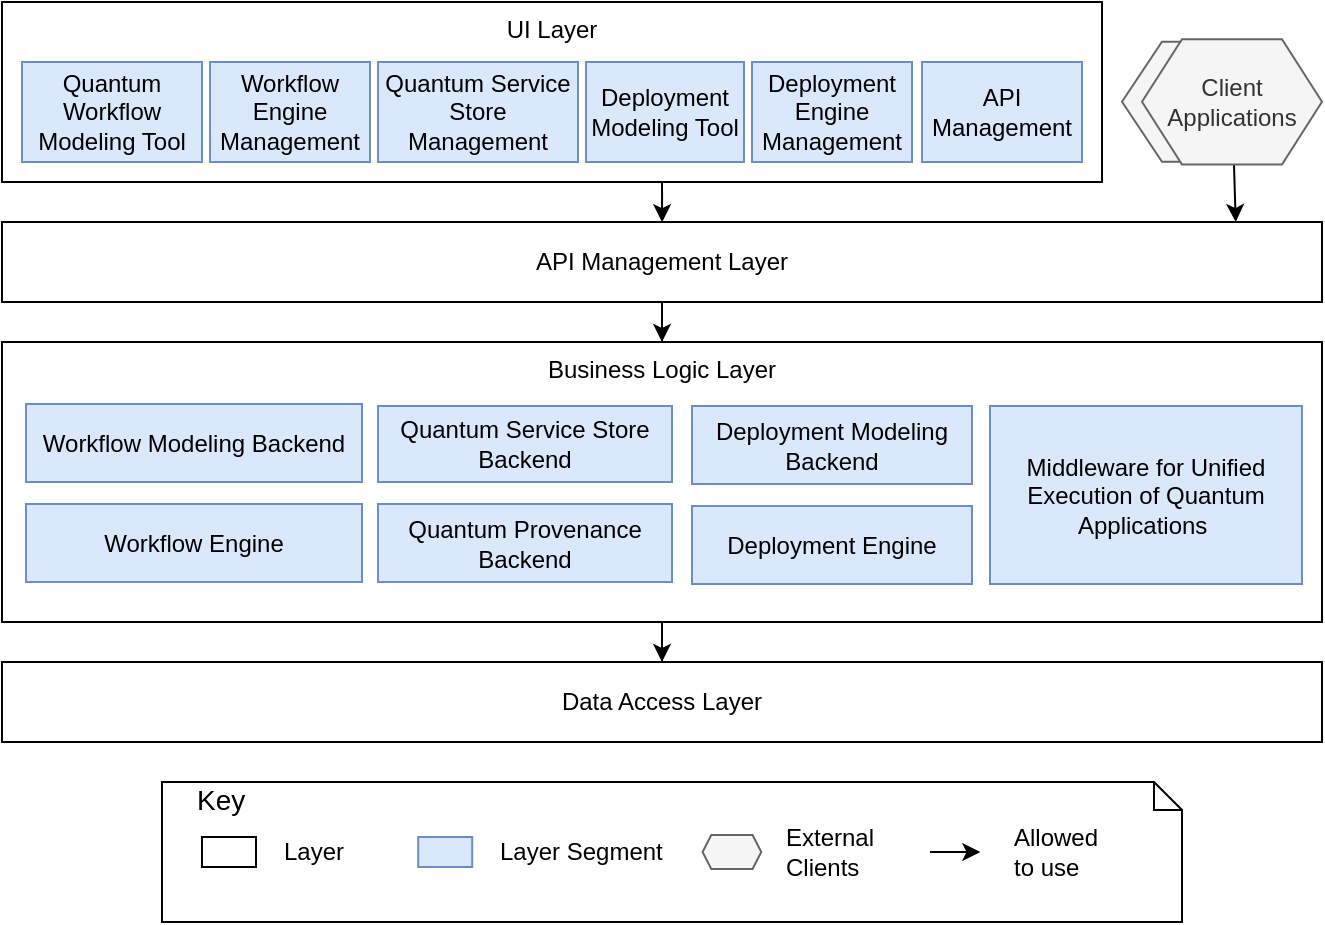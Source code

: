 <mxfile version="21.5.0" type="device" pages="2">
  <diagram id="O9lSWGamnLPQxXDeFuVm" name="Page-1">
    <mxGraphModel dx="1430" dy="1330" grid="1" gridSize="10" guides="1" tooltips="1" connect="1" arrows="1" fold="1" page="1" pageScale="1" pageWidth="827" pageHeight="500" math="0" shadow="0">
      <root>
        <mxCell id="0" />
        <mxCell id="1" parent="0" />
        <mxCell id="poHSqKZHRjuxS-_Pqw1f-6" style="edgeStyle=orthogonalEdgeStyle;rounded=0;orthogonalLoop=1;jettySize=auto;html=1;entryX=0.5;entryY=0;entryDx=0;entryDy=0;" edge="1" parent="1" source="7Qnf5n3l6z1zfRLXETIu-3" target="7Qnf5n3l6z1zfRLXETIu-12">
          <mxGeometry relative="1" as="geometry" />
        </mxCell>
        <mxCell id="7Qnf5n3l6z1zfRLXETIu-3" value="Business Logic Layer" style="rounded=0;whiteSpace=wrap;html=1;horizontal=1;verticalAlign=top;" parent="1" vertex="1">
          <mxGeometry x="410" y="-160" width="660" height="140" as="geometry" />
        </mxCell>
        <mxCell id="poHSqKZHRjuxS-_Pqw1f-4" style="rounded=0;orthogonalLoop=1;jettySize=auto;html=1;entryX=0.417;entryY=0.003;entryDx=0;entryDy=0;entryPerimeter=0;" edge="1" parent="1">
          <mxGeometry relative="1" as="geometry">
            <mxPoint x="740.002" y="-240" as="sourcePoint" />
            <mxPoint x="740.07" y="-219.88" as="targetPoint" />
          </mxGeometry>
        </mxCell>
        <mxCell id="L41VFhDGmCCZCXTKlCgy-1" value="UI Layer" style="rounded=0;whiteSpace=wrap;html=1;horizontal=1;verticalAlign=top;" parent="1" vertex="1">
          <mxGeometry x="410" y="-330" width="550" height="90" as="geometry" />
        </mxCell>
        <mxCell id="L41VFhDGmCCZCXTKlCgy-3" value="Quantum Service &lt;br&gt;Store Management" style="rounded=0;whiteSpace=wrap;html=1;horizontal=1;verticalAlign=middle;fillColor=#dae8fc;strokeColor=#6c8ebf;" parent="1" vertex="1">
          <mxGeometry x="598" y="-300" width="100" height="50" as="geometry" />
        </mxCell>
        <mxCell id="poHSqKZHRjuxS-_Pqw1f-5" style="edgeStyle=orthogonalEdgeStyle;rounded=0;orthogonalLoop=1;jettySize=auto;html=1;entryX=0.5;entryY=0;entryDx=0;entryDy=0;" edge="1" parent="1" source="L41VFhDGmCCZCXTKlCgy-6" target="7Qnf5n3l6z1zfRLXETIu-3">
          <mxGeometry relative="1" as="geometry" />
        </mxCell>
        <mxCell id="L41VFhDGmCCZCXTKlCgy-6" value="API Management Layer" style="rounded=0;whiteSpace=wrap;html=1;horizontal=1;verticalAlign=middle;" parent="1" vertex="1">
          <mxGeometry x="410" y="-220" width="660" height="40" as="geometry" />
        </mxCell>
        <mxCell id="L41VFhDGmCCZCXTKlCgy-23" value="" style="shape=hexagon;perimeter=hexagonPerimeter2;whiteSpace=wrap;html=1;fixedSize=1;fillColor=#f5f5f5;fontColor=#333333;strokeColor=#666666;" parent="1" vertex="1">
          <mxGeometry x="970" y="-310.1" width="90" height="60" as="geometry" />
        </mxCell>
        <mxCell id="L41VFhDGmCCZCXTKlCgy-37" style="rounded=0;orthogonalLoop=1;jettySize=auto;html=1;entryX=0.944;entryY=-0.031;entryDx=0;entryDy=0;entryPerimeter=0;" parent="1" source="L41VFhDGmCCZCXTKlCgy-24" edge="1">
          <mxGeometry relative="1" as="geometry">
            <mxPoint x="1026.88" y="-220" as="targetPoint" />
          </mxGeometry>
        </mxCell>
        <mxCell id="L41VFhDGmCCZCXTKlCgy-24" value="Client &lt;br&gt;Applications" style="shape=hexagon;perimeter=hexagonPerimeter2;whiteSpace=wrap;html=1;fixedSize=1;fillColor=#f5f5f5;fontColor=#333333;strokeColor=#666666;" parent="1" vertex="1">
          <mxGeometry x="980" y="-311.43" width="90" height="62.67" as="geometry" />
        </mxCell>
        <mxCell id="L41VFhDGmCCZCXTKlCgy-27" value="API &lt;br&gt;Management" style="rounded=0;whiteSpace=wrap;html=1;horizontal=1;verticalAlign=middle;fillColor=#dae8fc;strokeColor=#6c8ebf;" parent="1" vertex="1">
          <mxGeometry x="870" y="-300" width="80" height="50" as="geometry" />
        </mxCell>
        <mxCell id="L41VFhDGmCCZCXTKlCgy-28" value="Deployment Modeling Tool" style="rounded=0;whiteSpace=wrap;html=1;horizontal=1;verticalAlign=middle;fillColor=#dae8fc;strokeColor=#6c8ebf;" parent="1" vertex="1">
          <mxGeometry x="702" y="-300" width="79" height="50" as="geometry" />
        </mxCell>
        <mxCell id="L41VFhDGmCCZCXTKlCgy-29" value="Quantum Workflow Modeling Tool" style="rounded=0;whiteSpace=wrap;html=1;horizontal=1;verticalAlign=middle;fillColor=#dae8fc;strokeColor=#6c8ebf;" parent="1" vertex="1">
          <mxGeometry x="420" y="-300" width="90" height="50" as="geometry" />
        </mxCell>
        <mxCell id="L41VFhDGmCCZCXTKlCgy-38" value="Deployment Modeling Backend" style="rounded=0;whiteSpace=wrap;html=1;horizontal=1;verticalAlign=middle;fillColor=#dae8fc;strokeColor=#6c8ebf;" parent="1" vertex="1">
          <mxGeometry x="755" y="-128" width="140" height="39" as="geometry" />
        </mxCell>
        <mxCell id="L41VFhDGmCCZCXTKlCgy-39" value="Workflow Modeling Backend" style="rounded=0;whiteSpace=wrap;html=1;horizontal=1;verticalAlign=middle;fillColor=#dae8fc;strokeColor=#6c8ebf;" parent="1" vertex="1">
          <mxGeometry x="422" y="-129" width="168" height="39" as="geometry" />
        </mxCell>
        <mxCell id="L41VFhDGmCCZCXTKlCgy-40" value="Quantum Service Store Backend" style="rounded=0;whiteSpace=wrap;html=1;horizontal=1;verticalAlign=middle;fillColor=#dae8fc;strokeColor=#6c8ebf;" parent="1" vertex="1">
          <mxGeometry x="598" y="-128" width="147" height="38" as="geometry" />
        </mxCell>
        <mxCell id="7Qnf5n3l6z1zfRLXETIu-5" value="Deployment Engine Management" style="rounded=0;whiteSpace=wrap;html=1;horizontal=1;verticalAlign=middle;fillColor=#dae8fc;strokeColor=#6c8ebf;" parent="1" vertex="1">
          <mxGeometry x="785" y="-300" width="80" height="50" as="geometry" />
        </mxCell>
        <mxCell id="7Qnf5n3l6z1zfRLXETIu-6" value="Workflow Engine Management" style="rounded=0;whiteSpace=wrap;html=1;horizontal=1;verticalAlign=middle;fillColor=#dae8fc;strokeColor=#6c8ebf;" parent="1" vertex="1">
          <mxGeometry x="514" y="-300" width="80" height="50" as="geometry" />
        </mxCell>
        <mxCell id="7Qnf5n3l6z1zfRLXETIu-12" value="Data Access Layer" style="rounded=0;whiteSpace=wrap;html=1;horizontal=1;verticalAlign=middle;" parent="1" vertex="1">
          <mxGeometry x="410" width="660" height="40" as="geometry" />
        </mxCell>
        <mxCell id="7Qnf5n3l6z1zfRLXETIu-14" value="Workflow Engine" style="rounded=0;whiteSpace=wrap;html=1;horizontal=1;verticalAlign=middle;fillColor=#dae8fc;strokeColor=#6c8ebf;" parent="1" vertex="1">
          <mxGeometry x="422" y="-79" width="168" height="39" as="geometry" />
        </mxCell>
        <mxCell id="7Qnf5n3l6z1zfRLXETIu-15" value="Deployment Engine" style="rounded=0;whiteSpace=wrap;html=1;horizontal=1;verticalAlign=middle;fillColor=#dae8fc;strokeColor=#6c8ebf;" parent="1" vertex="1">
          <mxGeometry x="755" y="-78" width="140" height="39" as="geometry" />
        </mxCell>
        <mxCell id="7Qnf5n3l6z1zfRLXETIu-16" value="Quantum Provenance Backend" style="rounded=0;whiteSpace=wrap;html=1;horizontal=1;verticalAlign=middle;fillColor=#dae8fc;strokeColor=#6c8ebf;" parent="1" vertex="1">
          <mxGeometry x="598" y="-79" width="147" height="39" as="geometry" />
        </mxCell>
        <mxCell id="4sx6kofYm7ycBkXYHfvP-7" value="&lt;font style=&quot;font-size: 14px&quot;&gt;&amp;nbsp; &amp;nbsp; Key&lt;/font&gt;" style="shape=note;whiteSpace=wrap;html=1;size=14;verticalAlign=top;align=left;spacingTop=-6;" parent="1" vertex="1">
          <mxGeometry x="490" y="60" width="510" height="70" as="geometry" />
        </mxCell>
        <mxCell id="L41VFhDGmCCZCXTKlCgy-20" value="" style="group" parent="1" vertex="1" connectable="0">
          <mxGeometry x="854" y="80" width="160.29" height="30" as="geometry" />
        </mxCell>
        <mxCell id="L41VFhDGmCCZCXTKlCgy-10" value="Allowed to use" style="text;html=1;strokeColor=none;fillColor=none;align=left;verticalAlign=middle;whiteSpace=wrap;rounded=0;" parent="L41VFhDGmCCZCXTKlCgy-20" vertex="1">
          <mxGeometry x="60.05" width="52.75" height="30" as="geometry" />
        </mxCell>
        <mxCell id="L41VFhDGmCCZCXTKlCgy-11" style="edgeStyle=orthogonalEdgeStyle;rounded=0;orthogonalLoop=1;jettySize=auto;html=1;" parent="L41VFhDGmCCZCXTKlCgy-20" edge="1">
          <mxGeometry relative="1" as="geometry">
            <mxPoint x="20" y="15" as="sourcePoint" />
            <mxPoint x="45.225" y="14.66" as="targetPoint" />
          </mxGeometry>
        </mxCell>
        <mxCell id="L41VFhDGmCCZCXTKlCgy-32" value="" style="group" parent="1" vertex="1" connectable="0">
          <mxGeometry x="618.11" y="80" width="124.063" height="30" as="geometry" />
        </mxCell>
        <mxCell id="L41VFhDGmCCZCXTKlCgy-14" value="" style="html=1;fillColor=#dae8fc;strokeColor=#6c8ebf;" parent="L41VFhDGmCCZCXTKlCgy-32" vertex="1">
          <mxGeometry y="7.5" width="27" height="15" as="geometry" />
        </mxCell>
        <mxCell id="L41VFhDGmCCZCXTKlCgy-15" value="Layer Segment" style="text;html=1;strokeColor=none;fillColor=none;align=left;verticalAlign=middle;whiteSpace=wrap;rounded=0;" parent="L41VFhDGmCCZCXTKlCgy-32" vertex="1">
          <mxGeometry x="38.769" width="85.294" height="30" as="geometry" />
        </mxCell>
        <mxCell id="L41VFhDGmCCZCXTKlCgy-33" value="" style="group" parent="1" vertex="1" connectable="0">
          <mxGeometry x="510" y="80" width="124.063" height="30" as="geometry" />
        </mxCell>
        <mxCell id="4sx6kofYm7ycBkXYHfvP-11" value="" style="html=1;" parent="L41VFhDGmCCZCXTKlCgy-33" vertex="1">
          <mxGeometry y="7.5" width="27" height="15" as="geometry" />
        </mxCell>
        <mxCell id="L41VFhDGmCCZCXTKlCgy-21" value="Layer" style="text;html=1;strokeColor=none;fillColor=none;align=left;verticalAlign=middle;whiteSpace=wrap;rounded=0;" parent="L41VFhDGmCCZCXTKlCgy-33" vertex="1">
          <mxGeometry x="38.769" width="85.294" height="30" as="geometry" />
        </mxCell>
        <mxCell id="L41VFhDGmCCZCXTKlCgy-34" value="" style="group" parent="1" vertex="1" connectable="0">
          <mxGeometry x="760.29" y="80" width="135.53" height="30" as="geometry" />
        </mxCell>
        <mxCell id="L41VFhDGmCCZCXTKlCgy-30" value="" style="shape=hexagon;perimeter=hexagonPerimeter2;whiteSpace=wrap;html=1;fixedSize=1;fillColor=#f5f5f5;fontColor=#333333;strokeColor=#666666;size=4.35;" parent="L41VFhDGmCCZCXTKlCgy-34" vertex="1">
          <mxGeometry y="6.5" width="29.35" height="17" as="geometry" />
        </mxCell>
        <mxCell id="L41VFhDGmCCZCXTKlCgy-31" value="External Clients" style="text;html=1;strokeColor=none;fillColor=none;align=left;verticalAlign=middle;whiteSpace=wrap;rounded=0;" parent="L41VFhDGmCCZCXTKlCgy-34" vertex="1">
          <mxGeometry x="39.95" width="70.05" height="30" as="geometry" />
        </mxCell>
        <mxCell id="poHSqKZHRjuxS-_Pqw1f-3" value="Middleware for Unified Execution of Quantum Applications&amp;nbsp;" style="rounded=0;whiteSpace=wrap;html=1;horizontal=1;verticalAlign=middle;fillColor=#dae8fc;strokeColor=#6c8ebf;" vertex="1" parent="1">
          <mxGeometry x="904" y="-128" width="156" height="89" as="geometry" />
        </mxCell>
      </root>
    </mxGraphModel>
  </diagram>
  <diagram name="Copy of Page-1" id="P5Ai192itOhQK4lvDXqu">
    <mxGraphModel dx="1205" dy="1878" grid="1" gridSize="10" guides="1" tooltips="1" connect="1" arrows="1" fold="1" page="1" pageScale="1" pageWidth="827" pageHeight="1169" math="0" shadow="0">
      <root>
        <mxCell id="y08kRS9JHIY-RtZNMPLM-0" />
        <mxCell id="y08kRS9JHIY-RtZNMPLM-1" parent="y08kRS9JHIY-RtZNMPLM-0" />
        <mxCell id="y08kRS9JHIY-RtZNMPLM-2" style="edgeStyle=orthogonalEdgeStyle;rounded=0;orthogonalLoop=1;jettySize=auto;html=1;startArrow=none;startFill=0;endArrow=classic;endFill=1;fontSize=14;" edge="1" parent="y08kRS9JHIY-RtZNMPLM-1" source="y08kRS9JHIY-RtZNMPLM-4" target="y08kRS9JHIY-RtZNMPLM-20">
          <mxGeometry relative="1" as="geometry" />
        </mxCell>
        <mxCell id="y08kRS9JHIY-RtZNMPLM-3" style="edgeStyle=orthogonalEdgeStyle;rounded=0;orthogonalLoop=1;jettySize=auto;html=1;startArrow=none;startFill=0;endArrow=classic;endFill=1;fontSize=14;" edge="1" parent="y08kRS9JHIY-RtZNMPLM-1" source="y08kRS9JHIY-RtZNMPLM-4" target="y08kRS9JHIY-RtZNMPLM-33">
          <mxGeometry relative="1" as="geometry">
            <Array as="points">
              <mxPoint x="360" y="110" />
              <mxPoint x="360" y="110" />
            </Array>
          </mxGeometry>
        </mxCell>
        <mxCell id="y08kRS9JHIY-RtZNMPLM-4" value="&lt;p style=&quot;margin: 6px 0px 0px; font-size: 14px;&quot;&gt;&lt;b style=&quot;font-size: 14px;&quot;&gt;RADON IDE&lt;/b&gt;&lt;/p&gt;" style="align=center;overflow=fill;html=1;rotation=0;fillColor=#d5e8d4;strokeColor=#82b366;horizontal=0;verticalAlign=middle;labelPosition=center;verticalLabelPosition=middle;fontSize=14;" vertex="1" parent="y08kRS9JHIY-RtZNMPLM-1">
          <mxGeometry x="440" y="-90" width="80" height="380" as="geometry" />
        </mxCell>
        <mxCell id="y08kRS9JHIY-RtZNMPLM-5" value="" style="shape=component;jettyWidth=8;jettyHeight=4;rotation=0;fontSize=14;" vertex="1" parent="y08kRS9JHIY-RtZNMPLM-4">
          <mxGeometry x="1" width="20" height="20" relative="1" as="geometry">
            <mxPoint x="-24" y="4" as="offset" />
          </mxGeometry>
        </mxCell>
        <mxCell id="y08kRS9JHIY-RtZNMPLM-6" style="edgeStyle=orthogonalEdgeStyle;rounded=0;orthogonalLoop=1;jettySize=auto;html=1;startArrow=classic;startFill=1;endArrow=none;endFill=0;fontSize=14;" edge="1" parent="y08kRS9JHIY-RtZNMPLM-1" source="y08kRS9JHIY-RtZNMPLM-7" target="y08kRS9JHIY-RtZNMPLM-4">
          <mxGeometry relative="1" as="geometry" />
        </mxCell>
        <mxCell id="y08kRS9JHIY-RtZNMPLM-7" value="&lt;p style=&quot;margin: 6px 0px 0px; text-align: center; font-size: 14px;&quot;&gt;&lt;b style=&quot;font-size: 14px;&quot;&gt;Constraint Definition&amp;nbsp;&lt;/b&gt;&lt;/p&gt;&lt;p style=&quot;margin: 6px 0px 0px; text-align: center; font-size: 14px;&quot;&gt;&lt;b style=&quot;font-size: 14px;&quot;&gt;Language tool&lt;/b&gt;&lt;/p&gt;" style="align=left;overflow=fill;html=1;fillColor=#d5e8d4;strokeColor=#82b366;fontSize=14;" vertex="1" parent="y08kRS9JHIY-RtZNMPLM-1">
          <mxGeometry x="600" y="-40" width="180" height="50" as="geometry" />
        </mxCell>
        <mxCell id="y08kRS9JHIY-RtZNMPLM-8" value="" style="shape=component;jettyWidth=8;jettyHeight=4;fontSize=14;" vertex="1" parent="y08kRS9JHIY-RtZNMPLM-7">
          <mxGeometry x="1" width="20" height="20" relative="1" as="geometry">
            <mxPoint x="-24" y="4" as="offset" />
          </mxGeometry>
        </mxCell>
        <mxCell id="y08kRS9JHIY-RtZNMPLM-9" value="" style="edgeStyle=orthogonalEdgeStyle;rounded=0;orthogonalLoop=1;jettySize=auto;html=1;startArrow=classic;startFill=1;fontSize=14;" edge="1" parent="y08kRS9JHIY-RtZNMPLM-1" source="y08kRS9JHIY-RtZNMPLM-11" target="y08kRS9JHIY-RtZNMPLM-7">
          <mxGeometry relative="1" as="geometry">
            <Array as="points">
              <mxPoint x="675" y="40" />
              <mxPoint x="675" y="40" />
            </Array>
          </mxGeometry>
        </mxCell>
        <mxCell id="y08kRS9JHIY-RtZNMPLM-10" style="edgeStyle=orthogonalEdgeStyle;rounded=0;orthogonalLoop=1;jettySize=auto;html=1;entryX=1;entryY=0.5;entryDx=0;entryDy=0;startArrow=classic;startFill=1;endArrow=none;endFill=0;fontSize=14;" edge="1" parent="y08kRS9JHIY-RtZNMPLM-1" source="y08kRS9JHIY-RtZNMPLM-11" target="y08kRS9JHIY-RtZNMPLM-4">
          <mxGeometry relative="1" as="geometry" />
        </mxCell>
        <mxCell id="y08kRS9JHIY-RtZNMPLM-11" value="&lt;p style=&quot;margin: 6px 0px 0px; text-align: center; font-size: 14px;&quot;&gt;&lt;b style=&quot;font-size: 14px;&quot;&gt;Graphical Modelling&lt;/b&gt;&lt;/p&gt;&lt;p style=&quot;margin: 6px 0px 0px; text-align: center; font-size: 14px;&quot;&gt;&lt;b style=&quot;font-size: 14px;&quot;&gt;Tool&lt;/b&gt;&lt;/p&gt;" style="align=left;overflow=fill;html=1;fillColor=#d5e8d4;strokeColor=#82b366;fontSize=14;" vertex="1" parent="y08kRS9JHIY-RtZNMPLM-1">
          <mxGeometry x="600" y="45" width="180" height="45" as="geometry" />
        </mxCell>
        <mxCell id="y08kRS9JHIY-RtZNMPLM-12" value="" style="shape=component;jettyWidth=8;jettyHeight=4;fontSize=14;" vertex="1" parent="y08kRS9JHIY-RtZNMPLM-11">
          <mxGeometry x="1" width="20" height="20" relative="1" as="geometry">
            <mxPoint x="-24" y="4" as="offset" />
          </mxGeometry>
        </mxCell>
        <mxCell id="y08kRS9JHIY-RtZNMPLM-13" value="" style="edgeStyle=orthogonalEdgeStyle;rounded=0;orthogonalLoop=1;jettySize=auto;html=1;startArrow=classic;startFill=1;endArrow=none;endFill=0;fontSize=14;" edge="1" parent="y08kRS9JHIY-RtZNMPLM-1" source="y08kRS9JHIY-RtZNMPLM-15" target="y08kRS9JHIY-RtZNMPLM-4">
          <mxGeometry relative="1" as="geometry" />
        </mxCell>
        <mxCell id="y08kRS9JHIY-RtZNMPLM-14" style="edgeStyle=orthogonalEdgeStyle;rounded=0;orthogonalLoop=1;jettySize=auto;html=1;startArrow=none;startFill=0;endArrow=classic;endFill=1;fontSize=14;" edge="1" parent="y08kRS9JHIY-RtZNMPLM-1" source="y08kRS9JHIY-RtZNMPLM-15" target="y08kRS9JHIY-RtZNMPLM-11">
          <mxGeometry relative="1" as="geometry">
            <Array as="points">
              <mxPoint x="810" y="133" />
              <mxPoint x="810" y="59" />
            </Array>
          </mxGeometry>
        </mxCell>
        <mxCell id="y08kRS9JHIY-RtZNMPLM-15" value="&lt;p style=&quot;margin: 6px 0px 0px; text-align: center; font-size: 14px;&quot;&gt;&lt;b style=&quot;font-size: 14px;&quot;&gt;Decomposition&amp;nbsp;&lt;/b&gt;&lt;/p&gt;&lt;p style=&quot;margin: 6px 0px 0px; text-align: center; font-size: 14px;&quot;&gt;&lt;b style=&quot;font-size: 14px;&quot;&gt;Tool&lt;/b&gt;&lt;/p&gt;" style="align=left;overflow=fill;html=1;fillColor=#d5e8d4;strokeColor=#82b366;fontSize=14;" vertex="1" parent="y08kRS9JHIY-RtZNMPLM-1">
          <mxGeometry x="600" y="110" width="180" height="45" as="geometry" />
        </mxCell>
        <mxCell id="y08kRS9JHIY-RtZNMPLM-16" value="" style="shape=component;jettyWidth=8;jettyHeight=4;fontSize=14;" vertex="1" parent="y08kRS9JHIY-RtZNMPLM-15">
          <mxGeometry x="1" width="20" height="20" relative="1" as="geometry">
            <mxPoint x="-24" y="4" as="offset" />
          </mxGeometry>
        </mxCell>
        <mxCell id="y08kRS9JHIY-RtZNMPLM-17" style="edgeStyle=orthogonalEdgeStyle;rounded=0;orthogonalLoop=1;jettySize=auto;html=1;endArrow=none;endFill=0;startArrow=classic;startFill=1;fontSize=14;" edge="1" parent="y08kRS9JHIY-RtZNMPLM-1" source="y08kRS9JHIY-RtZNMPLM-18" target="y08kRS9JHIY-RtZNMPLM-4">
          <mxGeometry relative="1" as="geometry" />
        </mxCell>
        <mxCell id="y08kRS9JHIY-RtZNMPLM-18" value="&lt;p style=&quot;margin: 6px 0px 0px; text-align: center; font-size: 14px;&quot;&gt;&lt;b style=&quot;font-size: 14px;&quot;&gt;Defect Prediction Tool&lt;/b&gt;&lt;/p&gt;" style="align=left;overflow=fill;html=1;fillColor=#d5e8d4;strokeColor=#82b366;fontSize=14;" vertex="1" parent="y08kRS9JHIY-RtZNMPLM-1">
          <mxGeometry x="600" y="170" width="180" height="50" as="geometry" />
        </mxCell>
        <mxCell id="y08kRS9JHIY-RtZNMPLM-19" value="" style="shape=component;jettyWidth=8;jettyHeight=4;fontSize=14;" vertex="1" parent="y08kRS9JHIY-RtZNMPLM-18">
          <mxGeometry x="1" width="20" height="20" relative="1" as="geometry">
            <mxPoint x="-24" y="4" as="offset" />
          </mxGeometry>
        </mxCell>
        <mxCell id="y08kRS9JHIY-RtZNMPLM-20" value="&lt;p style=&quot;margin: 6px 0px 0px; text-align: center; font-size: 14px;&quot;&gt;&lt;b style=&quot;font-size: 14px;&quot;&gt;Verification Tool&lt;/b&gt;&lt;/p&gt;" style="align=left;overflow=fill;html=1;fillColor=#d5e8d4;strokeColor=#82b366;fontSize=14;" vertex="1" parent="y08kRS9JHIY-RtZNMPLM-1">
          <mxGeometry x="600" y="240" width="180" height="40" as="geometry" />
        </mxCell>
        <mxCell id="y08kRS9JHIY-RtZNMPLM-21" value="" style="shape=component;jettyWidth=8;jettyHeight=4;fontSize=14;" vertex="1" parent="y08kRS9JHIY-RtZNMPLM-20">
          <mxGeometry x="1" width="20" height="20" relative="1" as="geometry">
            <mxPoint x="-24" y="4" as="offset" />
          </mxGeometry>
        </mxCell>
        <mxCell id="y08kRS9JHIY-RtZNMPLM-22" style="edgeStyle=orthogonalEdgeStyle;rounded=0;orthogonalLoop=1;jettySize=auto;html=1;entryX=1;entryY=0.5;entryDx=0;entryDy=0;startArrow=classic;startFill=1;endArrow=none;endFill=0;fontSize=14;" edge="1" parent="y08kRS9JHIY-RtZNMPLM-1" source="y08kRS9JHIY-RtZNMPLM-23" target="y08kRS9JHIY-RtZNMPLM-4">
          <mxGeometry relative="1" as="geometry" />
        </mxCell>
        <mxCell id="y08kRS9JHIY-RtZNMPLM-23" value="&lt;p style=&quot;margin: 6px 0px 0px; text-align: center; font-size: 14px;&quot;&gt;&lt;b style=&quot;font-size: 14px;&quot;&gt;Continuous Testing&amp;nbsp;&lt;/b&gt;&lt;/p&gt;&lt;p style=&quot;margin: 6px 0px 0px; text-align: center; font-size: 14px;&quot;&gt;&lt;b style=&quot;font-size: 14px;&quot;&gt;Tool&lt;/b&gt;&lt;/p&gt;" style="align=left;overflow=fill;html=1;fillColor=#d5e8d4;strokeColor=#82b366;fontSize=14;" vertex="1" parent="y08kRS9JHIY-RtZNMPLM-1">
          <mxGeometry x="600" y="300" width="180" height="40" as="geometry" />
        </mxCell>
        <mxCell id="y08kRS9JHIY-RtZNMPLM-24" value="" style="shape=component;jettyWidth=8;jettyHeight=4;fontSize=14;" vertex="1" parent="y08kRS9JHIY-RtZNMPLM-23">
          <mxGeometry x="1" width="20" height="20" relative="1" as="geometry">
            <mxPoint x="-24" y="4" as="offset" />
          </mxGeometry>
        </mxCell>
        <mxCell id="y08kRS9JHIY-RtZNMPLM-25" value="" style="group;fontSize=14;" vertex="1" connectable="0" parent="y08kRS9JHIY-RtZNMPLM-1">
          <mxGeometry x="524" y="-240" width="322" height="100" as="geometry" />
        </mxCell>
        <mxCell id="y08kRS9JHIY-RtZNMPLM-26" value="Note" style="shape=note;whiteSpace=wrap;html=1;size=14;verticalAlign=top;align=left;spacingTop=-6;fontSize=14;" vertex="1" parent="y08kRS9JHIY-RtZNMPLM-25">
          <mxGeometry width="322" height="100" as="geometry" />
        </mxCell>
        <mxCell id="y08kRS9JHIY-RtZNMPLM-27" value="" style="html=1;fillColor=#d5e8d4;strokeColor=#82b366;fontSize=14;" vertex="1" parent="y08kRS9JHIY-RtZNMPLM-25">
          <mxGeometry x="29" y="20" width="20" height="20" as="geometry" />
        </mxCell>
        <mxCell id="y08kRS9JHIY-RtZNMPLM-28" value="Design/Development time components" style="text;align=center;fontStyle=0;verticalAlign=middle;spacingLeft=3;spacingRight=3;strokeColor=none;rotatable=0;points=[[0,0.5],[1,0.5]];portConstraint=eastwest;fontSize=14;" vertex="1" parent="y08kRS9JHIY-RtZNMPLM-25">
          <mxGeometry x="142" y="14" width="80" height="26" as="geometry" />
        </mxCell>
        <mxCell id="y08kRS9JHIY-RtZNMPLM-29" value="" style="html=1;fillColor=#dae8fc;strokeColor=#6c8ebf;fontSize=14;" vertex="1" parent="y08kRS9JHIY-RtZNMPLM-25">
          <mxGeometry x="29" y="60" width="20" height="20" as="geometry" />
        </mxCell>
        <mxCell id="y08kRS9JHIY-RtZNMPLM-30" value="Runtime components" style="text;align=center;fontStyle=0;verticalAlign=middle;spacingLeft=3;spacingRight=3;strokeColor=none;rotatable=0;points=[[0,0.5],[1,0.5]];portConstraint=eastwest;fontSize=14;" vertex="1" parent="y08kRS9JHIY-RtZNMPLM-25">
          <mxGeometry x="102" y="60" width="80" height="26" as="geometry" />
        </mxCell>
        <mxCell id="y08kRS9JHIY-RtZNMPLM-31" style="edgeStyle=orthogonalEdgeStyle;rounded=0;orthogonalLoop=1;jettySize=auto;html=1;exitX=0.5;exitY=1;exitDx=0;exitDy=0;entryX=0.5;entryY=0;entryDx=0;entryDy=0;fontSize=14;" edge="1" parent="y08kRS9JHIY-RtZNMPLM-1" source="y08kRS9JHIY-RtZNMPLM-4" target="y08kRS9JHIY-RtZNMPLM-49">
          <mxGeometry relative="1" as="geometry">
            <mxPoint x="480" y="320" as="targetPoint" />
            <mxPoint x="480" y="300" as="sourcePoint" />
          </mxGeometry>
        </mxCell>
        <mxCell id="y08kRS9JHIY-RtZNMPLM-32" value="" style="group;fontSize=14;" vertex="1" connectable="0" parent="y08kRS9JHIY-RtZNMPLM-1">
          <mxGeometry x="50" y="-86" width="270" height="336" as="geometry" />
        </mxCell>
        <mxCell id="y08kRS9JHIY-RtZNMPLM-33" value="&lt;p style=&quot;margin: 6px 0px 0px; text-align: center; font-size: 14px;&quot;&gt;&lt;b style=&quot;font-size: 14px;&quot;&gt;Delivery Toolchain&lt;/b&gt;&lt;/p&gt;" style="align=left;overflow=fill;html=1;fillColor=#dae8fc;strokeColor=#6c8ebf;fontSize=14;" vertex="1" parent="y08kRS9JHIY-RtZNMPLM-32">
          <mxGeometry width="270" height="336" as="geometry" />
        </mxCell>
        <mxCell id="y08kRS9JHIY-RtZNMPLM-34" value="" style="shape=component;jettyWidth=8;jettyHeight=4;fontSize=14;" vertex="1" parent="y08kRS9JHIY-RtZNMPLM-33">
          <mxGeometry x="1" width="20" height="20" relative="1" as="geometry">
            <mxPoint x="-24" y="4" as="offset" />
          </mxGeometry>
        </mxCell>
        <mxCell id="y08kRS9JHIY-RtZNMPLM-35" value="&lt;p style=&quot;margin: 6px 0px 0px; text-align: center; font-size: 14px;&quot;&gt;&lt;b style=&quot;font-size: 14px;&quot;&gt;Orchestrator&lt;/b&gt;&lt;/p&gt;" style="align=left;overflow=fill;html=1;fontSize=14;" vertex="1" parent="y08kRS9JHIY-RtZNMPLM-33">
          <mxGeometry x="29" y="55.879" width="190" height="100.121" as="geometry" />
        </mxCell>
        <mxCell id="y08kRS9JHIY-RtZNMPLM-36" value="" style="shape=component;jettyWidth=8;jettyHeight=4;fontSize=14;" vertex="1" parent="y08kRS9JHIY-RtZNMPLM-35">
          <mxGeometry x="1" width="20" height="20" relative="1" as="geometry">
            <mxPoint x="-24" y="4" as="offset" />
          </mxGeometry>
        </mxCell>
        <mxCell id="y08kRS9JHIY-RtZNMPLM-37" value="&lt;p style=&quot;margin: 6px 0px 0px; text-align: center; font-size: 14px;&quot;&gt;&lt;b style=&quot;font-size: 14px;&quot;&gt;Data Pipeline&amp;nbsp;&lt;/b&gt;&lt;/p&gt;&lt;p style=&quot;margin: 6px 0px 0px; text-align: center; font-size: 14px;&quot;&gt;&lt;b style=&quot;font-size: 14px;&quot;&gt;Plugins&lt;/b&gt;&lt;/p&gt;" style="align=left;overflow=fill;html=1;fontSize=14;" vertex="1" parent="y08kRS9JHIY-RtZNMPLM-35">
          <mxGeometry x="34" y="34" width="126" height="46" as="geometry" />
        </mxCell>
        <mxCell id="y08kRS9JHIY-RtZNMPLM-38" value="" style="shape=component;jettyWidth=8;jettyHeight=4;fontSize=14;" vertex="1" parent="y08kRS9JHIY-RtZNMPLM-37">
          <mxGeometry x="1" width="20" height="20" relative="1" as="geometry">
            <mxPoint x="-24" y="4" as="offset" />
          </mxGeometry>
        </mxCell>
        <mxCell id="y08kRS9JHIY-RtZNMPLM-39" value="&lt;p style=&quot;margin: 6px 0px 0px; text-align: center; font-size: 14px;&quot;&gt;&lt;b style=&quot;font-size: 14px;&quot;&gt;Continuous integration/&lt;/b&gt;&lt;/p&gt;&lt;p style=&quot;margin: 6px 0px 0px; text-align: center; font-size: 14px;&quot;&gt;&lt;b style=&quot;font-size: 14px;&quot;&gt;&amp;nbsp;Continuous delivery&lt;/b&gt;&lt;br style=&quot;font-size: 14px;&quot;&gt;&lt;/p&gt;" style="align=left;overflow=fill;html=1;fontSize=14;" vertex="1" parent="y08kRS9JHIY-RtZNMPLM-33">
          <mxGeometry x="30" y="174" width="190" height="46" as="geometry" />
        </mxCell>
        <mxCell id="y08kRS9JHIY-RtZNMPLM-40" value="" style="shape=component;jettyWidth=8;jettyHeight=4;fontSize=14;" vertex="1" parent="y08kRS9JHIY-RtZNMPLM-39">
          <mxGeometry x="1" width="20" height="20" relative="1" as="geometry">
            <mxPoint x="-24" y="4" as="offset" />
          </mxGeometry>
        </mxCell>
        <mxCell id="y08kRS9JHIY-RtZNMPLM-41" value="&lt;p style=&quot;margin: 6px 0px 0px; text-align: center; font-size: 14px;&quot;&gt;&lt;b style=&quot;font-size: 14px;&quot;&gt;Function Hub&lt;/b&gt;&lt;/p&gt;" style="align=left;overflow=fill;html=1;fontSize=14;" vertex="1" parent="y08kRS9JHIY-RtZNMPLM-33">
          <mxGeometry x="28.5" y="238.116" width="189" height="25.021" as="geometry" />
        </mxCell>
        <mxCell id="y08kRS9JHIY-RtZNMPLM-42" value="" style="shape=component;jettyWidth=8;jettyHeight=4;fontSize=14;" vertex="1" parent="y08kRS9JHIY-RtZNMPLM-41">
          <mxGeometry x="1" width="20" height="20" relative="1" as="geometry">
            <mxPoint x="-24" y="4" as="offset" />
          </mxGeometry>
        </mxCell>
        <mxCell id="y08kRS9JHIY-RtZNMPLM-43" value="&lt;p style=&quot;margin: 6px 0px 0px; text-align: center; font-size: 14px;&quot;&gt;&lt;b style=&quot;font-size: 14px;&quot;&gt;Monitoring System&lt;/b&gt;&lt;/p&gt;" style="align=left;overflow=fill;html=1;fillColor=#FFFFFF;strokeColor=#000000;fontSize=14;" vertex="1" parent="y08kRS9JHIY-RtZNMPLM-33">
          <mxGeometry x="28.5" y="285.183" width="189" height="27.881" as="geometry" />
        </mxCell>
        <mxCell id="y08kRS9JHIY-RtZNMPLM-44" value="" style="shape=component;jettyWidth=8;jettyHeight=4;fontSize=14;" vertex="1" parent="y08kRS9JHIY-RtZNMPLM-43">
          <mxGeometry x="1" width="20" height="20" relative="1" as="geometry">
            <mxPoint x="-24" y="4" as="offset" />
          </mxGeometry>
        </mxCell>
        <mxCell id="y08kRS9JHIY-RtZNMPLM-45" style="edgeStyle=orthogonalEdgeStyle;rounded=0;orthogonalLoop=1;jettySize=auto;html=1;startArrow=none;startFill=0;endArrow=classic;endFill=1;fontSize=14;" edge="1" parent="y08kRS9JHIY-RtZNMPLM-1" target="y08kRS9JHIY-RtZNMPLM-43">
          <mxGeometry relative="1" as="geometry">
            <mxPoint x="187" y="227.064" as="targetPoint" />
            <Array as="points">
              <mxPoint x="690" y="340" />
              <mxPoint x="690" y="460" />
              <mxPoint x="180" y="460" />
            </Array>
            <mxPoint x="659" y="340" as="sourcePoint" />
          </mxGeometry>
        </mxCell>
        <mxCell id="y08kRS9JHIY-RtZNMPLM-46" style="edgeStyle=orthogonalEdgeStyle;rounded=0;orthogonalLoop=1;jettySize=auto;html=1;fontSize=14;" edge="1" parent="y08kRS9JHIY-RtZNMPLM-1" source="y08kRS9JHIY-RtZNMPLM-15" target="y08kRS9JHIY-RtZNMPLM-43">
          <mxGeometry relative="1" as="geometry">
            <Array as="points">
              <mxPoint x="810" y="133" />
              <mxPoint x="810" y="460" />
              <mxPoint x="180" y="460" />
            </Array>
          </mxGeometry>
        </mxCell>
        <mxCell id="y08kRS9JHIY-RtZNMPLM-47" value="" style="group;fontSize=14;" vertex="1" connectable="0" parent="y08kRS9JHIY-RtZNMPLM-1">
          <mxGeometry x="380" y="340" width="200" height="100" as="geometry" />
        </mxCell>
        <mxCell id="y08kRS9JHIY-RtZNMPLM-48" value="" style="group;fillColor=#DAE8FC;strokeColor=#82B366;fontSize=14;" vertex="1" connectable="0" parent="y08kRS9JHIY-RtZNMPLM-47">
          <mxGeometry width="200" height="100" as="geometry" />
        </mxCell>
        <mxCell id="y08kRS9JHIY-RtZNMPLM-49" value="&lt;p style=&quot;margin: 6px 0px 0px; text-align: center; font-size: 14px;&quot;&gt;&lt;b style=&quot;font-size: 14px;&quot;&gt;Template Library&lt;/b&gt;&lt;/p&gt;" style="align=left;overflow=fill;html=1;fillColor=#DAE8FC;strokeColor=#6C8EBF;fontSize=14;" vertex="1" parent="y08kRS9JHIY-RtZNMPLM-47">
          <mxGeometry width="200" height="100" as="geometry" />
        </mxCell>
        <mxCell id="y08kRS9JHIY-RtZNMPLM-50" value="" style="shape=component;jettyWidth=8;jettyHeight=4;fontSize=14;" vertex="1" parent="y08kRS9JHIY-RtZNMPLM-49">
          <mxGeometry x="1" width="20" height="20" relative="1" as="geometry">
            <mxPoint x="-24" y="4" as="offset" />
          </mxGeometry>
        </mxCell>
        <mxCell id="y08kRS9JHIY-RtZNMPLM-51" value="&lt;p style=&quot;margin: 6px 0px 0px; text-align: center; font-size: 14px;&quot;&gt;&lt;b style=&quot;font-size: 14px;&quot;&gt;FaaS abstraction&amp;nbsp;&lt;/b&gt;&lt;/p&gt;&lt;p style=&quot;margin: 6px 0px 0px; text-align: center; font-size: 14px;&quot;&gt;&lt;b style=&quot;font-size: 14px;&quot;&gt;layer&lt;/b&gt;&lt;/p&gt;" style="align=left;overflow=fill;html=1;fontSize=14;" vertex="1" parent="y08kRS9JHIY-RtZNMPLM-49">
          <mxGeometry x="21.053" y="37.778" width="167.368" height="51.111" as="geometry" />
        </mxCell>
        <mxCell id="y08kRS9JHIY-RtZNMPLM-52" value="" style="shape=component;jettyWidth=8;jettyHeight=4;fontSize=14;" vertex="1" parent="y08kRS9JHIY-RtZNMPLM-51">
          <mxGeometry x="1" width="20" height="20" relative="1" as="geometry">
            <mxPoint x="-24" y="4" as="offset" />
          </mxGeometry>
        </mxCell>
      </root>
    </mxGraphModel>
  </diagram>
</mxfile>

